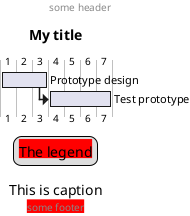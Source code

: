 {
  "sha1": "7z9vpdmacfgkf710rl7tqdcnwkpv6ct",
  "insertion": {
    "when": "2024-05-30T20:48:21.314Z",
    "url": "https://forum.plantuml.net/12047/observations-common-commands-header-footer-caption-diagrams",
    "user": "plantuml@gmail.com"
  }
}
@startgantt
header some header
footer <back:red>some footer
caption caption
title My title
caption This is caption
legend
<back:red>The legend
end legend
[Prototype design] lasts 3 days
[Test prototype] starts at [Prototype design]'s end
[Test prototype] lasts 4 days
@endgantt
